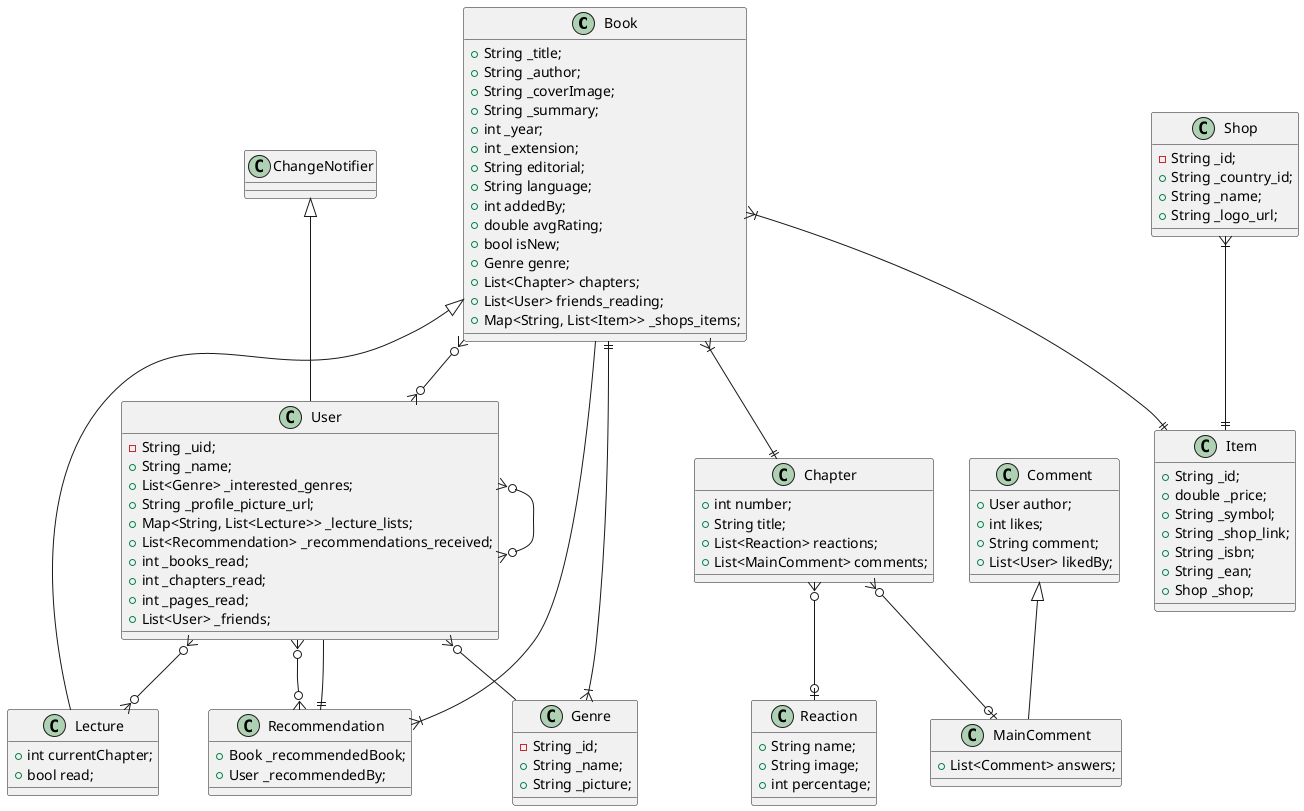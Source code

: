 @startuml
Book }|--|| Chapter
Book }o--o{ User
Book }|--|| Item
Book ||--|{ Genre
Chapter }o--o| Reaction
Chapter }o--o| MainComment
Shop }|--|| Item
Recommendation }|-- Book
Recommendation ||-- User
User }o-- Genre
User }o--o{ Lecture
User }o--o{ Recommendation
User }o--o{ User



class Book {
  + String _title;
  + String _author;
  + String _coverImage;
  + String _summary;
  + int _year;
  + int _extension;
  + String editorial;
  + String language;
  + int addedBy;
  + double avgRating;
  + bool isNew;
  + Genre genre;
  + List<Chapter> chapters;
  + List<User> friends_reading;
  + Map<String, List<Item>> _shops_items;
}

class Chapter{

  + int number;
  + String title;
  + List<Reaction> reactions;
  + List<MainComment> comments;
}

class Comment {
  + User author;
  + int likes;
  + String comment;
  + List<User> likedBy;
}

class Genre {
  - String _id;
  + String _name;
  + String _picture;
}

class Item{
  + String _id;
  + double _price;
  + String _symbol;
  + String _shop_link;
  + String _isbn;
  + String _ean;
  + Shop _shop;
}

class Lecture extends Book{

  + int currentChapter;
  + bool read;
}

class MainComment extends Comment{
  + List<Comment> answers;
}

class Reaction {
  + String name;
  + String image;
  + int percentage;
}

class Recommendation {

  + Book _recommendedBook;
  + User _recommendedBy;
}

class Shop {
  - String _id;
  + String _country_id;
  + String _name;
  + String _logo_url;
}

class User extends ChangeNotifier{

  - String _uid;
  + String _name;
  + List<Genre> _interested_genres;
  + String _profile_picture_url;
  + Map<String, List<Lecture>> _lecture_lists;
  + List<Recommendation> _recommendations_received;
  + int _books_read;
  + int _chapters_read;
  + int _pages_read;
  + List<User> _friends;
}




@enduml